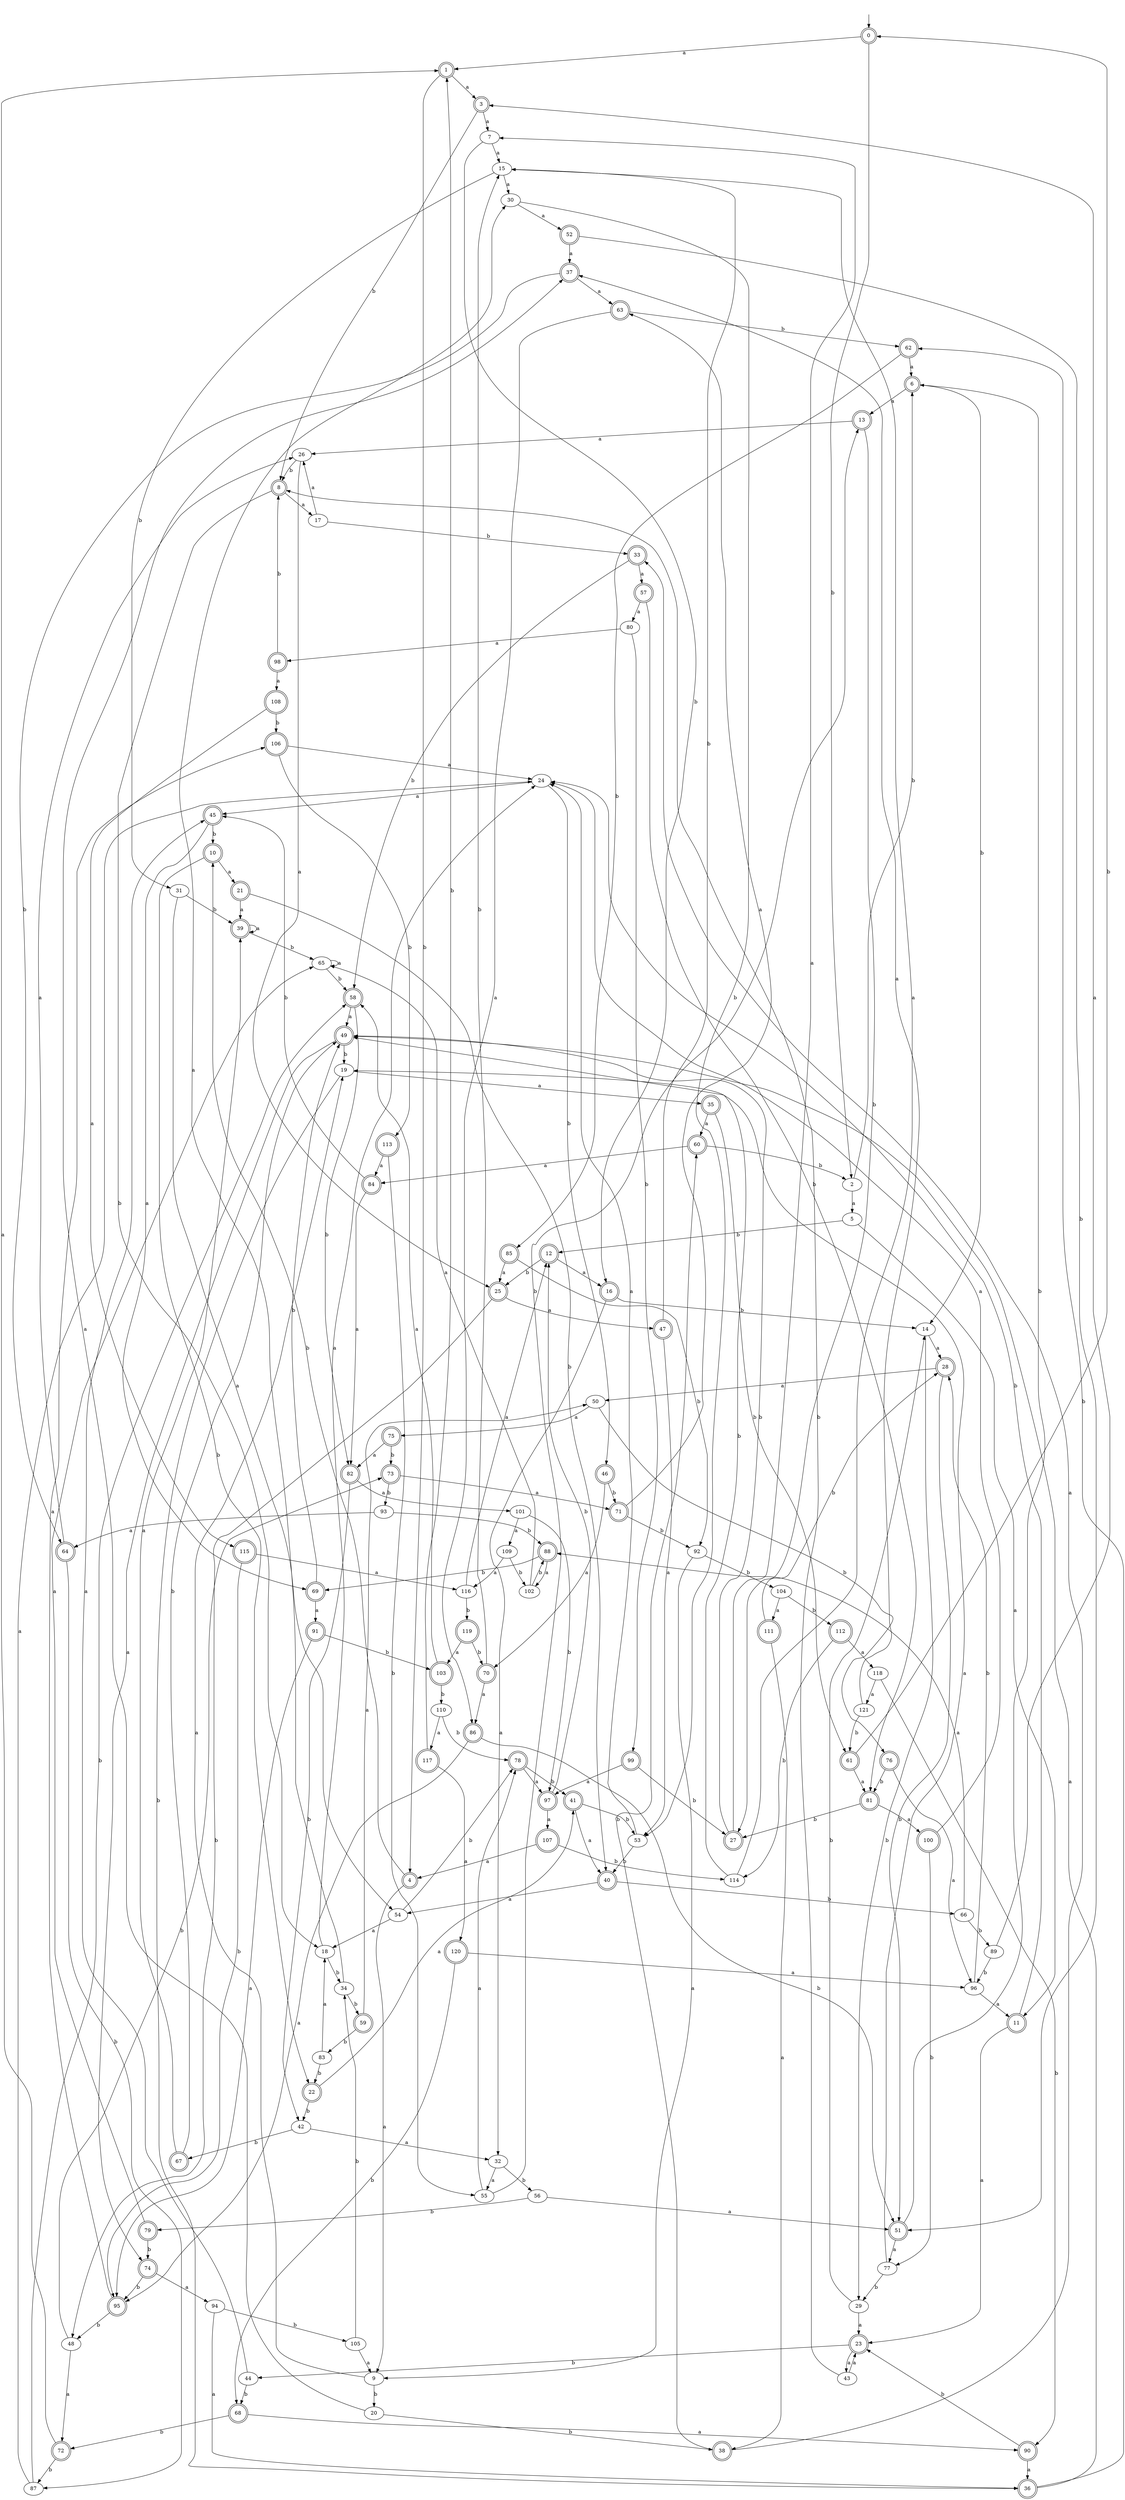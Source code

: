 digraph RandomDFA {
  __start0 [label="", shape=none];
  __start0 -> 0 [label=""];
  0 [shape=circle] [shape=doublecircle]
  0 -> 1 [label="a"]
  0 -> 2 [label="b"]
  1 [shape=doublecircle]
  1 -> 3 [label="a"]
  1 -> 4 [label="b"]
  2
  2 -> 5 [label="a"]
  2 -> 6 [label="b"]
  3 [shape=doublecircle]
  3 -> 7 [label="a"]
  3 -> 8 [label="b"]
  4 [shape=doublecircle]
  4 -> 9 [label="a"]
  4 -> 10 [label="b"]
  5
  5 -> 11 [label="a"]
  5 -> 12 [label="b"]
  6 [shape=doublecircle]
  6 -> 13 [label="a"]
  6 -> 14 [label="b"]
  7
  7 -> 15 [label="a"]
  7 -> 16 [label="b"]
  8 [shape=doublecircle]
  8 -> 17 [label="a"]
  8 -> 18 [label="b"]
  9
  9 -> 19 [label="a"]
  9 -> 20 [label="b"]
  10 [shape=doublecircle]
  10 -> 21 [label="a"]
  10 -> 22 [label="b"]
  11 [shape=doublecircle]
  11 -> 23 [label="a"]
  11 -> 24 [label="b"]
  12 [shape=doublecircle]
  12 -> 16 [label="a"]
  12 -> 25 [label="b"]
  13 [shape=doublecircle]
  13 -> 26 [label="a"]
  13 -> 27 [label="b"]
  14
  14 -> 28 [label="a"]
  14 -> 29 [label="b"]
  15
  15 -> 30 [label="a"]
  15 -> 31 [label="b"]
  16 [shape=doublecircle]
  16 -> 32 [label="a"]
  16 -> 14 [label="b"]
  17
  17 -> 26 [label="a"]
  17 -> 33 [label="b"]
  18
  18 -> 24 [label="a"]
  18 -> 34 [label="b"]
  19
  19 -> 35 [label="a"]
  19 -> 36 [label="b"]
  20
  20 -> 37 [label="a"]
  20 -> 38 [label="b"]
  21 [shape=doublecircle]
  21 -> 39 [label="a"]
  21 -> 40 [label="b"]
  22 [shape=doublecircle]
  22 -> 41 [label="a"]
  22 -> 42 [label="b"]
  23 [shape=doublecircle]
  23 -> 43 [label="a"]
  23 -> 44 [label="b"]
  24
  24 -> 45 [label="a"]
  24 -> 46 [label="b"]
  25 [shape=doublecircle]
  25 -> 47 [label="a"]
  25 -> 48 [label="b"]
  26
  26 -> 25 [label="a"]
  26 -> 8 [label="b"]
  27 [shape=doublecircle]
  27 -> 7 [label="a"]
  27 -> 49 [label="b"]
  28 [shape=doublecircle]
  28 -> 50 [label="a"]
  28 -> 51 [label="b"]
  29
  29 -> 23 [label="a"]
  29 -> 14 [label="b"]
  30
  30 -> 52 [label="a"]
  30 -> 53 [label="b"]
  31
  31 -> 54 [label="a"]
  31 -> 39 [label="b"]
  32
  32 -> 55 [label="a"]
  32 -> 56 [label="b"]
  33 [shape=doublecircle]
  33 -> 57 [label="a"]
  33 -> 58 [label="b"]
  34
  34 -> 30 [label="a"]
  34 -> 59 [label="b"]
  35 [shape=doublecircle]
  35 -> 60 [label="a"]
  35 -> 61 [label="b"]
  36 [shape=doublecircle]
  36 -> 49 [label="a"]
  36 -> 62 [label="b"]
  37 [shape=doublecircle]
  37 -> 63 [label="a"]
  37 -> 64 [label="b"]
  38 [shape=doublecircle]
  38 -> 33 [label="a"]
  38 -> 60 [label="b"]
  39 [shape=doublecircle]
  39 -> 39 [label="a"]
  39 -> 65 [label="b"]
  40 [shape=doublecircle]
  40 -> 54 [label="a"]
  40 -> 66 [label="b"]
  41 [shape=doublecircle]
  41 -> 40 [label="a"]
  41 -> 53 [label="b"]
  42
  42 -> 32 [label="a"]
  42 -> 67 [label="b"]
  43
  43 -> 23 [label="a"]
  43 -> 8 [label="b"]
  44
  44 -> 45 [label="a"]
  44 -> 68 [label="b"]
  45 [shape=doublecircle]
  45 -> 69 [label="a"]
  45 -> 10 [label="b"]
  46 [shape=doublecircle]
  46 -> 70 [label="a"]
  46 -> 71 [label="b"]
  47 [shape=doublecircle]
  47 -> 53 [label="a"]
  47 -> 15 [label="b"]
  48
  48 -> 72 [label="a"]
  48 -> 73 [label="b"]
  49 [shape=doublecircle]
  49 -> 74 [label="a"]
  49 -> 19 [label="b"]
  50
  50 -> 75 [label="a"]
  50 -> 76 [label="b"]
  51 [shape=doublecircle]
  51 -> 77 [label="a"]
  51 -> 6 [label="b"]
  52 [shape=doublecircle]
  52 -> 37 [label="a"]
  52 -> 51 [label="b"]
  53
  53 -> 24 [label="a"]
  53 -> 40 [label="b"]
  54
  54 -> 18 [label="a"]
  54 -> 78 [label="b"]
  55
  55 -> 78 [label="a"]
  55 -> 13 [label="b"]
  56
  56 -> 51 [label="a"]
  56 -> 79 [label="b"]
  57 [shape=doublecircle]
  57 -> 80 [label="a"]
  57 -> 81 [label="b"]
  58 [shape=doublecircle]
  58 -> 49 [label="a"]
  58 -> 82 [label="b"]
  59 [shape=doublecircle]
  59 -> 50 [label="a"]
  59 -> 83 [label="b"]
  60 [shape=doublecircle]
  60 -> 84 [label="a"]
  60 -> 2 [label="b"]
  61 [shape=doublecircle]
  61 -> 81 [label="a"]
  61 -> 0 [label="b"]
  62 [shape=doublecircle]
  62 -> 6 [label="a"]
  62 -> 85 [label="b"]
  63 [shape=doublecircle]
  63 -> 86 [label="a"]
  63 -> 62 [label="b"]
  64 [shape=doublecircle]
  64 -> 26 [label="a"]
  64 -> 87 [label="b"]
  65
  65 -> 65 [label="a"]
  65 -> 58 [label="b"]
  66
  66 -> 88 [label="a"]
  66 -> 89 [label="b"]
  67 [shape=doublecircle]
  67 -> 39 [label="a"]
  67 -> 49 [label="b"]
  68 [shape=doublecircle]
  68 -> 90 [label="a"]
  68 -> 72 [label="b"]
  69 [shape=doublecircle]
  69 -> 91 [label="a"]
  69 -> 49 [label="b"]
  70 [shape=doublecircle]
  70 -> 86 [label="a"]
  70 -> 15 [label="b"]
  71 [shape=doublecircle]
  71 -> 63 [label="a"]
  71 -> 92 [label="b"]
  72 [shape=doublecircle]
  72 -> 1 [label="a"]
  72 -> 87 [label="b"]
  73 [shape=doublecircle]
  73 -> 71 [label="a"]
  73 -> 93 [label="b"]
  74 [shape=doublecircle]
  74 -> 94 [label="a"]
  74 -> 95 [label="b"]
  75 [shape=doublecircle]
  75 -> 82 [label="a"]
  75 -> 73 [label="b"]
  76 [shape=doublecircle]
  76 -> 96 [label="a"]
  76 -> 81 [label="b"]
  77
  77 -> 19 [label="a"]
  77 -> 29 [label="b"]
  78 [shape=doublecircle]
  78 -> 97 [label="a"]
  78 -> 41 [label="b"]
  79 [shape=doublecircle]
  79 -> 65 [label="a"]
  79 -> 74 [label="b"]
  80
  80 -> 98 [label="a"]
  80 -> 99 [label="b"]
  81 [shape=doublecircle]
  81 -> 100 [label="a"]
  81 -> 27 [label="b"]
  82 [shape=doublecircle]
  82 -> 101 [label="a"]
  82 -> 42 [label="b"]
  83
  83 -> 18 [label="a"]
  83 -> 22 [label="b"]
  84 [shape=doublecircle]
  84 -> 82 [label="a"]
  84 -> 45 [label="b"]
  85 [shape=doublecircle]
  85 -> 25 [label="a"]
  85 -> 92 [label="b"]
  86 [shape=doublecircle]
  86 -> 95 [label="a"]
  86 -> 51 [label="b"]
  87
  87 -> 24 [label="a"]
  87 -> 58 [label="b"]
  88 [shape=doublecircle]
  88 -> 102 [label="a"]
  88 -> 69 [label="b"]
  89
  89 -> 3 [label="a"]
  89 -> 96 [label="b"]
  90 [shape=doublecircle]
  90 -> 36 [label="a"]
  90 -> 23 [label="b"]
  91 [shape=doublecircle]
  91 -> 95 [label="a"]
  91 -> 103 [label="b"]
  92
  92 -> 9 [label="a"]
  92 -> 104 [label="b"]
  93
  93 -> 64 [label="a"]
  93 -> 88 [label="b"]
  94
  94 -> 36 [label="a"]
  94 -> 105 [label="b"]
  95 [shape=doublecircle]
  95 -> 106 [label="a"]
  95 -> 48 [label="b"]
  96
  96 -> 11 [label="a"]
  96 -> 28 [label="b"]
  97 [shape=doublecircle]
  97 -> 107 [label="a"]
  97 -> 12 [label="b"]
  98 [shape=doublecircle]
  98 -> 108 [label="a"]
  98 -> 8 [label="b"]
  99 [shape=doublecircle]
  99 -> 97 [label="a"]
  99 -> 27 [label="b"]
  100 [shape=doublecircle]
  100 -> 24 [label="a"]
  100 -> 77 [label="b"]
  101
  101 -> 109 [label="a"]
  101 -> 97 [label="b"]
  102
  102 -> 65 [label="a"]
  102 -> 88 [label="b"]
  103 [shape=doublecircle]
  103 -> 58 [label="a"]
  103 -> 110 [label="b"]
  104
  104 -> 111 [label="a"]
  104 -> 112 [label="b"]
  105
  105 -> 9 [label="a"]
  105 -> 34 [label="b"]
  106 [shape=doublecircle]
  106 -> 24 [label="a"]
  106 -> 113 [label="b"]
  107 [shape=doublecircle]
  107 -> 4 [label="a"]
  107 -> 114 [label="b"]
  108 [shape=doublecircle]
  108 -> 115 [label="a"]
  108 -> 106 [label="b"]
  109
  109 -> 116 [label="a"]
  109 -> 102 [label="b"]
  110
  110 -> 117 [label="a"]
  110 -> 78 [label="b"]
  111 [shape=doublecircle]
  111 -> 38 [label="a"]
  111 -> 28 [label="b"]
  112 [shape=doublecircle]
  112 -> 118 [label="a"]
  112 -> 114 [label="b"]
  113 [shape=doublecircle]
  113 -> 84 [label="a"]
  113 -> 55 [label="b"]
  114
  114 -> 15 [label="a"]
  114 -> 49 [label="b"]
  115 [shape=doublecircle]
  115 -> 116 [label="a"]
  115 -> 95 [label="b"]
  116
  116 -> 12 [label="a"]
  116 -> 119 [label="b"]
  117 [shape=doublecircle]
  117 -> 120 [label="a"]
  117 -> 1 [label="b"]
  118
  118 -> 121 [label="a"]
  118 -> 90 [label="b"]
  119 [shape=doublecircle]
  119 -> 103 [label="a"]
  119 -> 70 [label="b"]
  120 [shape=doublecircle]
  120 -> 96 [label="a"]
  120 -> 68 [label="b"]
  121
  121 -> 37 [label="a"]
  121 -> 61 [label="b"]
}
